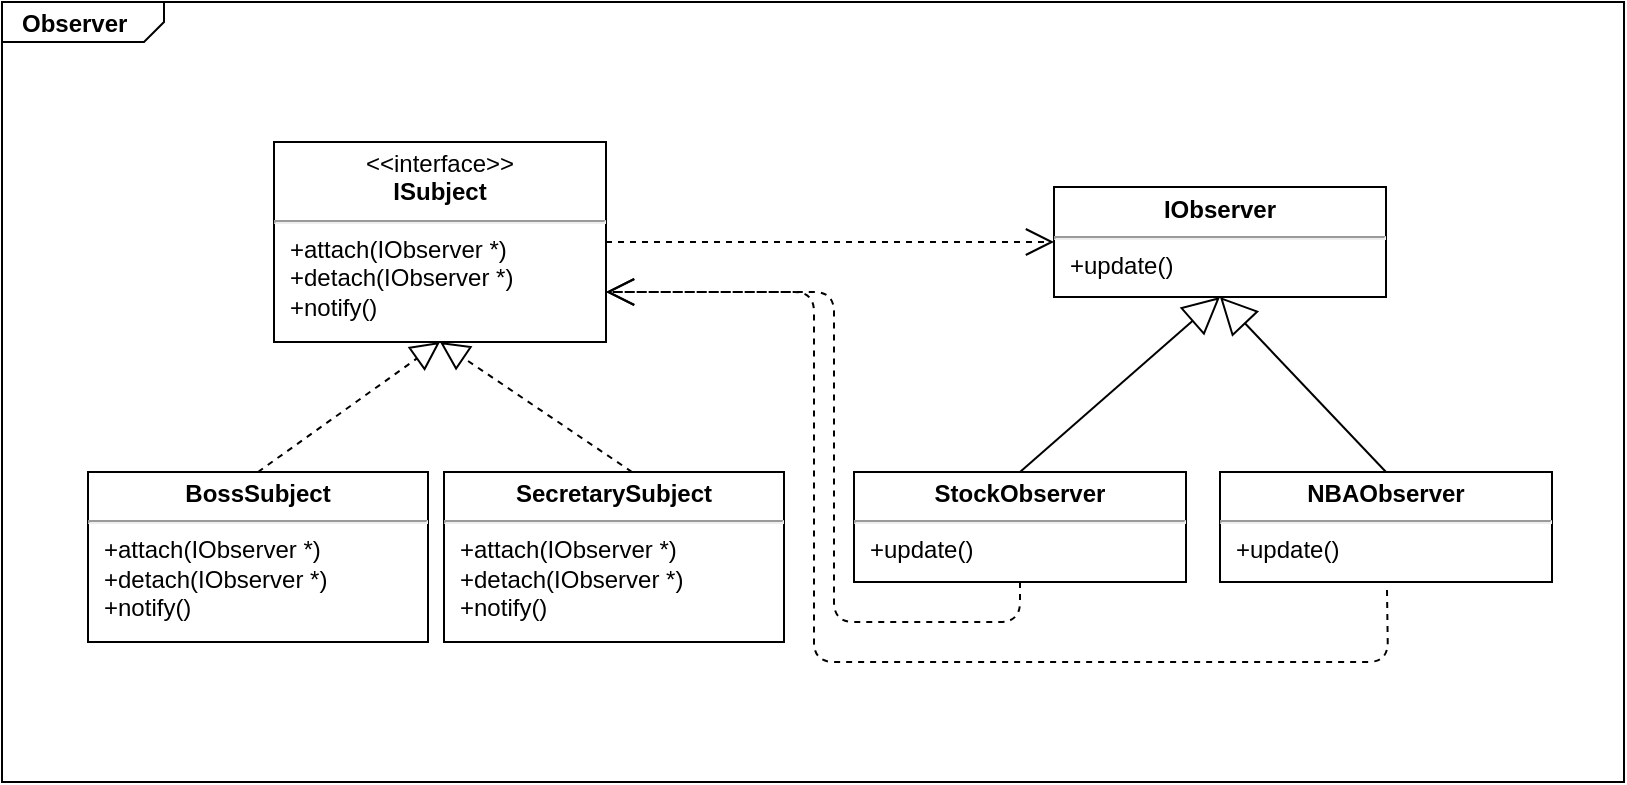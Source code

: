 <mxfile version="12.3.1" type="device" pages="1"><diagram name="Page-1" id="929967ad-93f9-6ef4-fab6-5d389245f69c"><mxGraphModel dx="1422" dy="751" grid="1" gridSize="10" guides="1" tooltips="1" connect="1" arrows="1" fold="1" page="1" pageScale="1.5" pageWidth="827" pageHeight="583" background="none" math="0" shadow="0"><root><mxCell id="0" style=";html=1;"/><mxCell id="1" style=";html=1;" parent="0"/><mxCell id="1672d66443f91eb5-1" value="&lt;p style=&quot;margin: 0px ; margin-top: 4px ; margin-left: 10px ; text-align: left&quot;&gt;&lt;b&gt;Observer&lt;/b&gt;&lt;/p&gt;" style="html=1;strokeWidth=1;shape=mxgraph.sysml.package;html=1;overflow=fill;whiteSpace=wrap;fillColor=none;gradientColor=none;fontSize=12;align=center;labelX=81;" parent="1" vertex="1"><mxGeometry x="214" y="70" width="811" height="390" as="geometry"/></mxCell><mxCell id="XIxZ-qtUUfc86itc31Ho-1" value="&lt;p style=&quot;margin: 0px ; margin-top: 4px ; text-align: center&quot;&gt;&amp;lt;&amp;lt;interface&amp;gt;&amp;gt;&lt;br&gt;&lt;b&gt;ISubject&lt;/b&gt;&lt;/p&gt;&lt;hr&gt;&lt;p style=&quot;margin: 0px ; margin-left: 8px ; text-align: left&quot;&gt;+attach(IObserver *)&lt;/p&gt;&lt;p style=&quot;margin: 0px ; margin-left: 8px ; text-align: left&quot;&gt;+detach(IObserver *)&lt;/p&gt;&lt;p style=&quot;margin: 0px ; margin-left: 8px ; text-align: left&quot;&gt;+notify()&lt;/p&gt;" style="shape=rect;html=1;overflow=fill;whiteSpace=wrap;" parent="1" vertex="1"><mxGeometry x="350" y="140" width="166" height="100" as="geometry"/></mxCell><mxCell id="XIxZ-qtUUfc86itc31Ho-2" value="&lt;p style=&quot;margin: 0px ; margin-top: 4px ; text-align: center&quot;&gt;&lt;b&gt;BossSubject&lt;/b&gt;&lt;/p&gt;&lt;hr&gt;&lt;p style=&quot;margin: 0px 0px 0px 8px ; text-align: left&quot;&gt;+attach(IObserver *)&lt;/p&gt;&lt;p style=&quot;margin: 0px 0px 0px 8px ; text-align: left&quot;&gt;+detach(IObserver *)&lt;/p&gt;&lt;p style=&quot;margin: 0px 0px 0px 8px ; text-align: left&quot;&gt;+notify()&lt;/p&gt;" style="shape=rect;html=1;overflow=fill;whiteSpace=wrap;" parent="1" vertex="1"><mxGeometry x="257" y="305" width="170" height="85" as="geometry"/></mxCell><mxCell id="XIxZ-qtUUfc86itc31Ho-7" value="" style="endArrow=block;dashed=1;endFill=0;endSize=12;html=1;exitX=0.5;exitY=0;exitDx=0;exitDy=0;entryX=0.5;entryY=1;entryDx=0;entryDy=0;" parent="1" source="XIxZ-qtUUfc86itc31Ho-2" target="XIxZ-qtUUfc86itc31Ho-1" edge="1"><mxGeometry width="160" relative="1" as="geometry"><mxPoint x="146.5" y="235" as="sourcePoint"/><mxPoint x="433.5" y="255" as="targetPoint"/></mxGeometry></mxCell><mxCell id="XIxZ-qtUUfc86itc31Ho-8" value="" style="endArrow=block;dashed=1;endFill=0;endSize=12;html=1;exitX=0.5;exitY=0;exitDx=0;exitDy=0;entryX=0.5;entryY=1;entryDx=0;entryDy=0;" parent="1" target="XIxZ-qtUUfc86itc31Ho-1" edge="1"><mxGeometry width="160" relative="1" as="geometry"><mxPoint x="529" y="305" as="sourcePoint"/><mxPoint x="436.5" y="255" as="targetPoint"/></mxGeometry></mxCell><mxCell id="tIBRXNsJkGs0gMGAzl-h-2" value="&lt;p style=&quot;margin: 0px ; margin-top: 4px ; text-align: center&quot;&gt;&lt;b&gt;IObserver&lt;/b&gt;&lt;/p&gt;&lt;hr&gt;&lt;p style=&quot;margin: 0px ; margin-left: 8px ; text-align: left&quot;&gt;+update()&lt;/p&gt;" style="shape=rect;html=1;overflow=fill;whiteSpace=wrap;" vertex="1" parent="1"><mxGeometry x="740" y="162.5" width="166" height="55" as="geometry"/></mxCell><mxCell id="tIBRXNsJkGs0gMGAzl-h-3" value="" style="endArrow=block;endSize=16;endFill=0;html=1;exitX=0.5;exitY=0;exitDx=0;exitDy=0;entryX=0.5;entryY=1;entryDx=0;entryDy=0;" edge="1" parent="1" target="tIBRXNsJkGs0gMGAzl-h-2"><mxGeometry x="0.375" y="-90" width="160" relative="1" as="geometry"><mxPoint x="723" y="305" as="sourcePoint"/><mxPoint x="820" y="262" as="targetPoint"/><mxPoint as="offset"/></mxGeometry></mxCell><mxCell id="tIBRXNsJkGs0gMGAzl-h-6" value="" style="endArrow=block;endSize=16;endFill=0;html=1;exitX=0.5;exitY=0;exitDx=0;exitDy=0;entryX=0.5;entryY=1;entryDx=0;entryDy=0;" edge="1" parent="1" target="tIBRXNsJkGs0gMGAzl-h-2"><mxGeometry x="0.375" y="-90" width="160" relative="1" as="geometry"><mxPoint x="906" y="305" as="sourcePoint"/><mxPoint x="1006" y="262" as="targetPoint"/><mxPoint as="offset"/></mxGeometry></mxCell><mxCell id="tIBRXNsJkGs0gMGAzl-h-7" value="" style="endArrow=open;endSize=12;dashed=1;html=1;exitX=0.5;exitY=1;exitDx=0;exitDy=0;entryX=1;entryY=0.75;entryDx=0;entryDy=0;" edge="1" parent="1" source="tIBRXNsJkGs0gMGAzl-h-12" target="XIxZ-qtUUfc86itc31Ho-1"><mxGeometry x="0.5" y="-100" width="160" relative="1" as="geometry"><mxPoint x="270" y="465" as="sourcePoint"/><mxPoint x="516" y="203" as="targetPoint"/><Array as="points"><mxPoint x="723" y="380"/><mxPoint x="630" y="380"/><mxPoint x="630" y="215"/></Array><mxPoint as="offset"/></mxGeometry></mxCell><mxCell id="tIBRXNsJkGs0gMGAzl-h-8" value="" style="endArrow=open;endSize=12;dashed=1;html=1;entryX=0;entryY=0.5;entryDx=0;entryDy=0;exitX=1;exitY=0.5;exitDx=0;exitDy=0;" edge="1" parent="1" source="XIxZ-qtUUfc86itc31Ho-1" target="tIBRXNsJkGs0gMGAzl-h-2"><mxGeometry x="0.5" y="-100" width="160" relative="1" as="geometry"><mxPoint x="529" y="360" as="sourcePoint"/><mxPoint x="910" y="355" as="targetPoint"/><Array as="points"/><mxPoint as="offset"/></mxGeometry></mxCell><mxCell id="tIBRXNsJkGs0gMGAzl-h-11" value="&lt;p style=&quot;margin: 0px ; margin-top: 4px ; text-align: center&quot;&gt;&lt;b&gt;SecretarySubject&lt;/b&gt;&lt;/p&gt;&lt;hr&gt;&lt;p style=&quot;margin: 0px 0px 0px 8px ; text-align: left&quot;&gt;+attach(IObserver *)&lt;/p&gt;&lt;p style=&quot;margin: 0px 0px 0px 8px ; text-align: left&quot;&gt;+detach(IObserver *)&lt;/p&gt;&lt;p style=&quot;margin: 0px 0px 0px 8px ; text-align: left&quot;&gt;+notify()&lt;/p&gt;" style="shape=rect;html=1;overflow=fill;whiteSpace=wrap;" vertex="1" parent="1"><mxGeometry x="435" y="305" width="170" height="85" as="geometry"/></mxCell><mxCell id="tIBRXNsJkGs0gMGAzl-h-12" value="&lt;p style=&quot;margin: 0px ; margin-top: 4px ; text-align: center&quot;&gt;&lt;b&gt;StockObserver&lt;/b&gt;&lt;/p&gt;&lt;hr&gt;&lt;p style=&quot;margin: 0px ; margin-left: 8px ; text-align: left&quot;&gt;+update()&lt;/p&gt;" style="shape=rect;html=1;overflow=fill;whiteSpace=wrap;" vertex="1" parent="1"><mxGeometry x="640" y="305" width="166" height="55" as="geometry"/></mxCell><mxCell id="tIBRXNsJkGs0gMGAzl-h-13" value="&lt;p style=&quot;margin: 0px ; margin-top: 4px ; text-align: center&quot;&gt;&lt;b&gt;NBAObserver&lt;/b&gt;&lt;/p&gt;&lt;hr&gt;&lt;p style=&quot;margin: 0px ; margin-left: 8px ; text-align: left&quot;&gt;+update()&lt;/p&gt;" style="shape=rect;html=1;overflow=fill;whiteSpace=wrap;" vertex="1" parent="1"><mxGeometry x="823" y="305" width="166" height="55" as="geometry"/></mxCell><mxCell id="tIBRXNsJkGs0gMGAzl-h-16" value="" style="endArrow=open;endSize=12;dashed=1;html=1;exitX=0.5;exitY=1;exitDx=0;exitDy=0;entryX=1;entryY=0.75;entryDx=0;entryDy=0;" edge="1" parent="1" target="XIxZ-qtUUfc86itc31Ho-1"><mxGeometry x="0.5" y="-100" width="160" relative="1" as="geometry"><mxPoint x="906.5" y="364" as="sourcePoint"/><mxPoint x="517" y="210" as="targetPoint"/><Array as="points"><mxPoint x="907" y="400"/><mxPoint x="860" y="400"/><mxPoint x="620" y="400"/><mxPoint x="620" y="215"/></Array><mxPoint as="offset"/></mxGeometry></mxCell></root></mxGraphModel></diagram></mxfile>